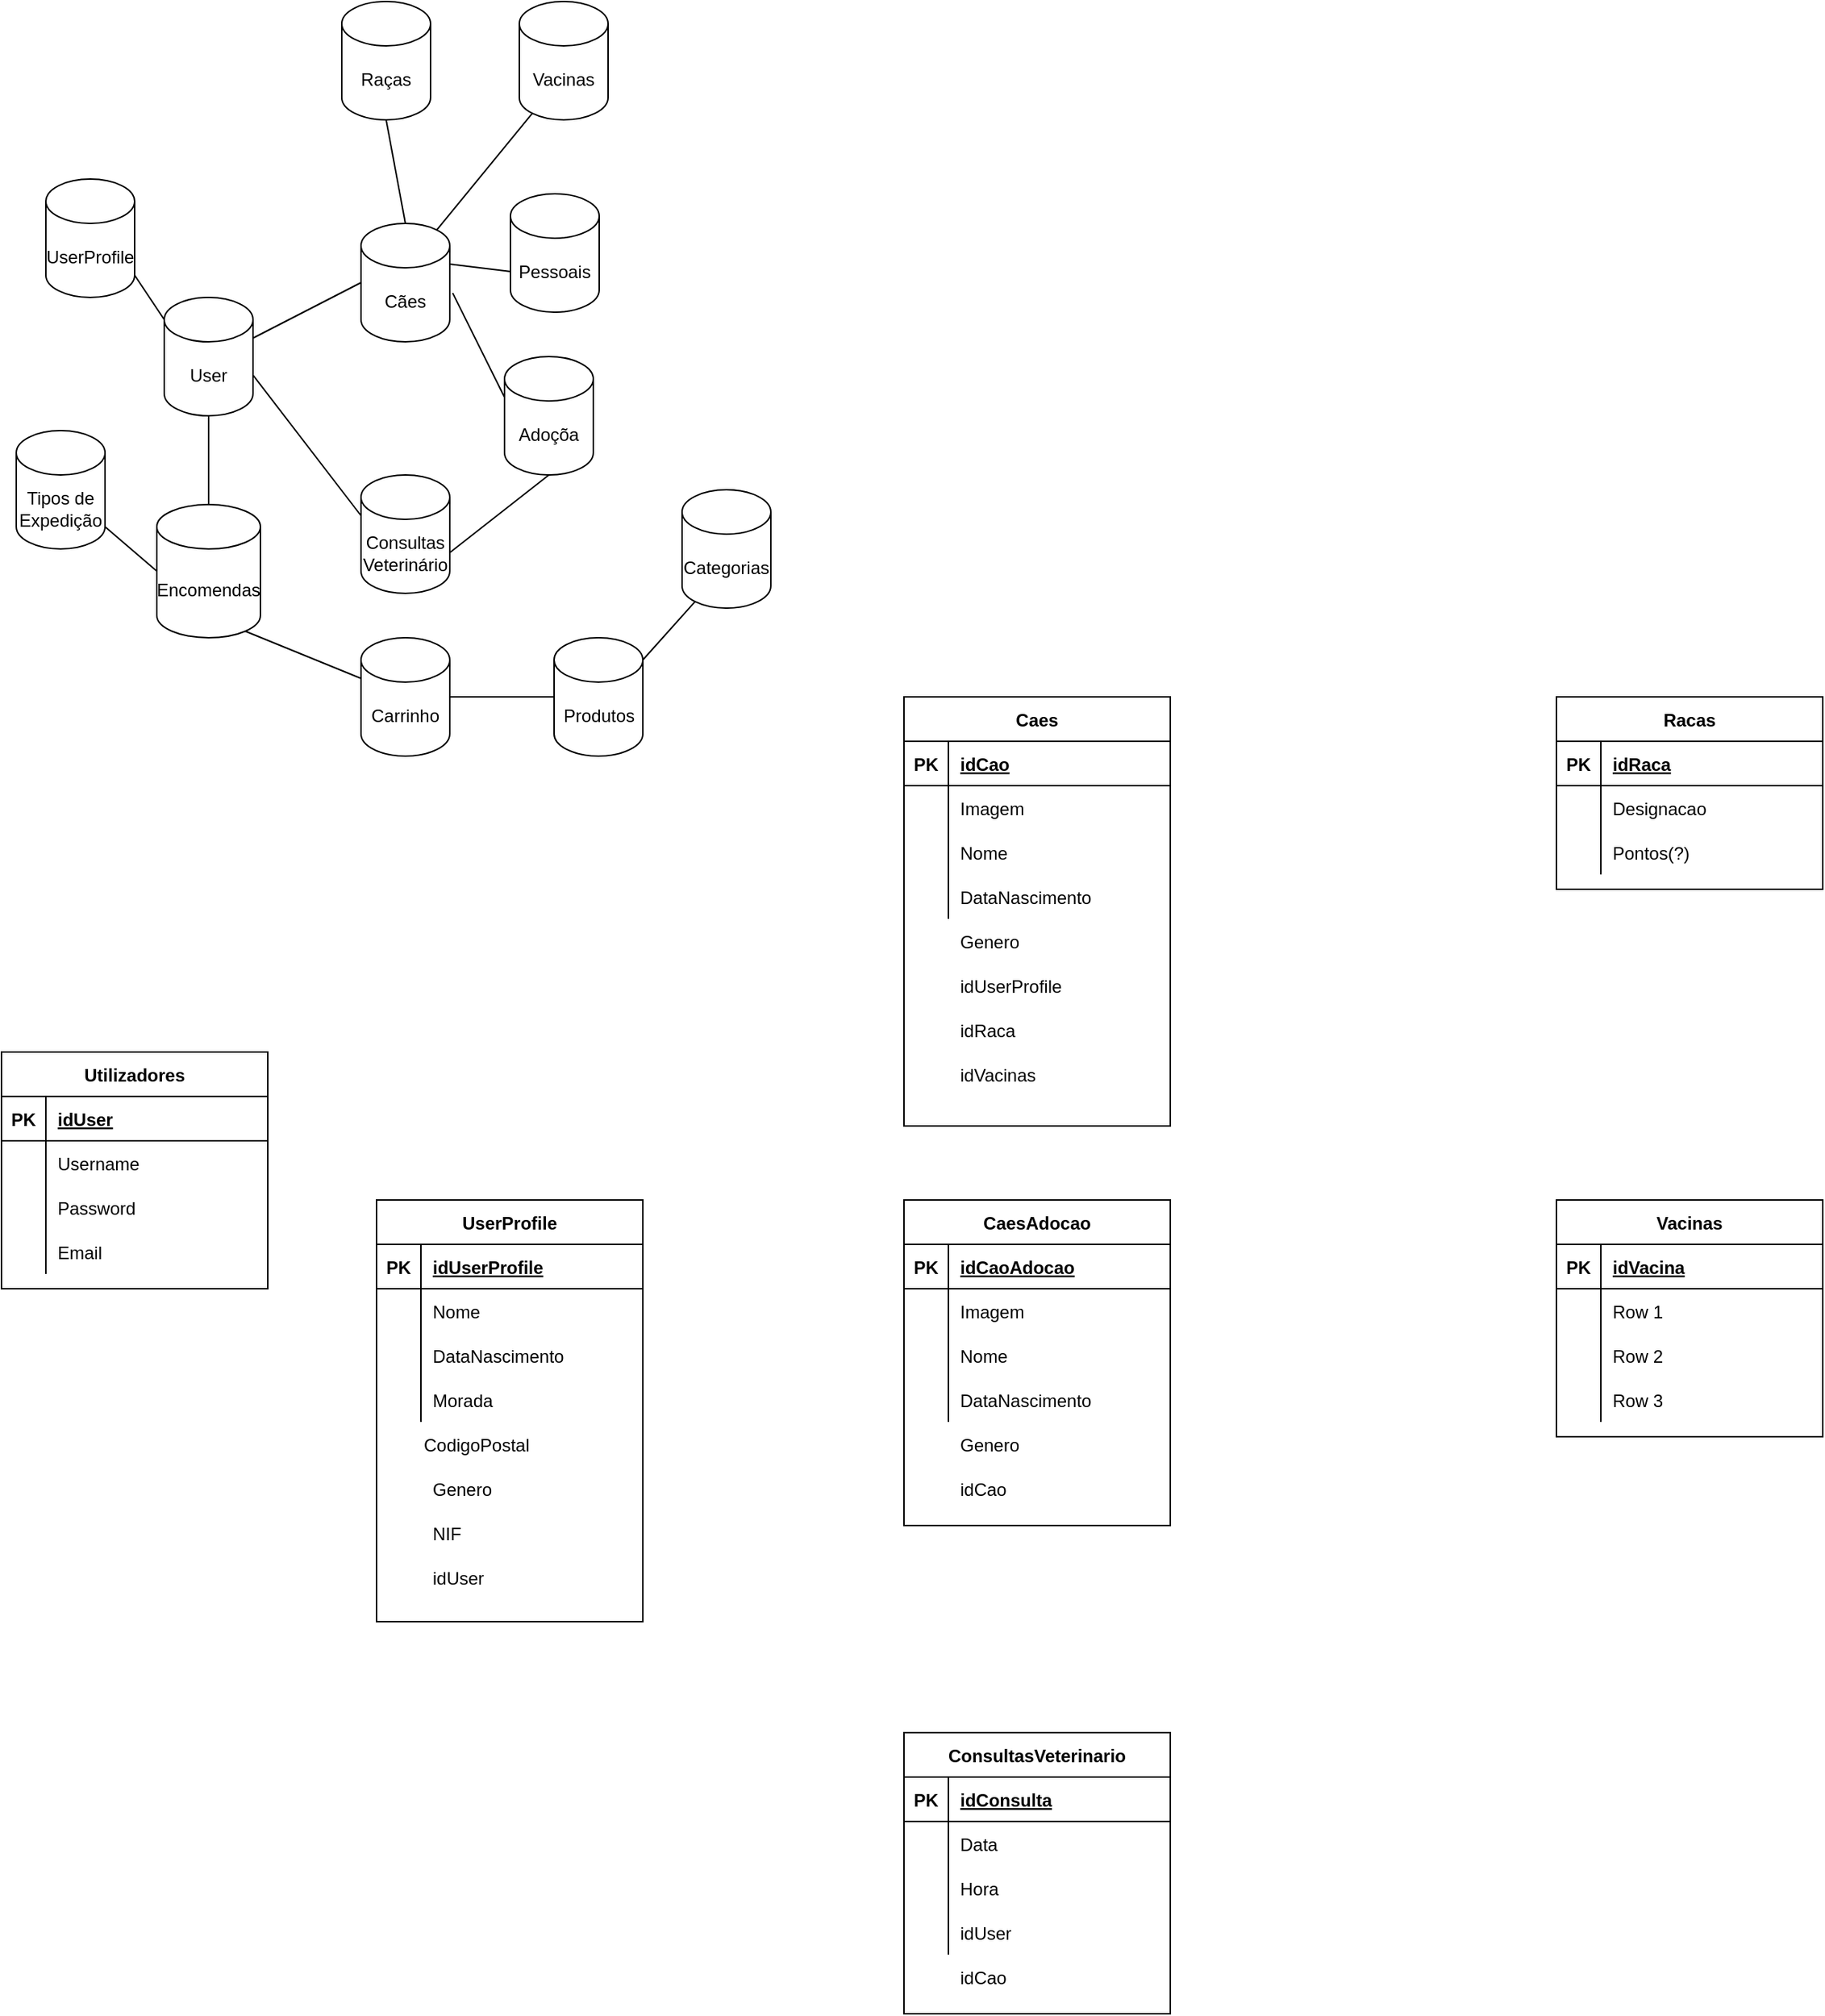 <mxfile version="20.3.7" type="device"><diagram id="5BMplioEMe0cgJ_dKB8U" name="Página-1"><mxGraphModel dx="1038" dy="1867" grid="1" gridSize="10" guides="1" tooltips="1" connect="1" arrows="1" fold="1" page="1" pageScale="1" pageWidth="827" pageHeight="1169" math="0" shadow="0"><root><mxCell id="0"/><mxCell id="1" parent="0"/><mxCell id="K6XvaOnURvjCloKT0Pre-1" value="User" style="shape=cylinder3;whiteSpace=wrap;html=1;boundedLbl=1;backgroundOutline=1;size=15;" parent="1" vertex="1"><mxGeometry x="120" y="120" width="60" height="80" as="geometry"/></mxCell><mxCell id="K6XvaOnURvjCloKT0Pre-2" value="UserProfile" style="shape=cylinder3;whiteSpace=wrap;html=1;boundedLbl=1;backgroundOutline=1;size=15;" parent="1" vertex="1"><mxGeometry x="40" y="40" width="60" height="80" as="geometry"/></mxCell><mxCell id="K6XvaOnURvjCloKT0Pre-3" value="Adoçõa" style="shape=cylinder3;whiteSpace=wrap;html=1;boundedLbl=1;backgroundOutline=1;size=15;" parent="1" vertex="1"><mxGeometry x="350" y="160" width="60" height="80" as="geometry"/></mxCell><mxCell id="K6XvaOnURvjCloKT0Pre-4" value="Pessoais" style="shape=cylinder3;whiteSpace=wrap;html=1;boundedLbl=1;backgroundOutline=1;size=15;" parent="1" vertex="1"><mxGeometry x="354" y="50" width="60" height="80" as="geometry"/></mxCell><mxCell id="K6XvaOnURvjCloKT0Pre-5" value="Raças" style="shape=cylinder3;whiteSpace=wrap;html=1;boundedLbl=1;backgroundOutline=1;size=15;" parent="1" vertex="1"><mxGeometry x="240" y="-80" width="60" height="80" as="geometry"/></mxCell><mxCell id="K6XvaOnURvjCloKT0Pre-7" value="Consultas&lt;br&gt;Veterinário" style="shape=cylinder3;whiteSpace=wrap;html=1;boundedLbl=1;backgroundOutline=1;size=15;" parent="1" vertex="1"><mxGeometry x="253" y="240" width="60" height="80" as="geometry"/></mxCell><mxCell id="K6XvaOnURvjCloKT0Pre-8" value="" style="endArrow=none;html=1;rounded=0;exitX=1;exitY=1;exitDx=0;exitDy=-15;exitPerimeter=0;entryX=0;entryY=0;entryDx=0;entryDy=15;entryPerimeter=0;" parent="1" source="K6XvaOnURvjCloKT0Pre-2" target="K6XvaOnURvjCloKT0Pre-1" edge="1"><mxGeometry width="50" height="50" relative="1" as="geometry"><mxPoint x="390" y="390" as="sourcePoint"/><mxPoint x="440" y="340" as="targetPoint"/></mxGeometry></mxCell><mxCell id="K6XvaOnURvjCloKT0Pre-11" value="" style="endArrow=none;html=1;rounded=0;exitX=1;exitY=0;exitDx=0;exitDy=52.5;exitPerimeter=0;entryX=0;entryY=0;entryDx=0;entryDy=27.5;entryPerimeter=0;" parent="1" source="K6XvaOnURvjCloKT0Pre-1" target="K6XvaOnURvjCloKT0Pre-7" edge="1"><mxGeometry width="50" height="50" relative="1" as="geometry"><mxPoint x="390" y="350" as="sourcePoint"/><mxPoint x="440" y="300" as="targetPoint"/></mxGeometry></mxCell><mxCell id="K6XvaOnURvjCloKT0Pre-13" value="" style="endArrow=none;html=1;rounded=0;exitX=0.5;exitY=1;exitDx=0;exitDy=0;exitPerimeter=0;entryX=1;entryY=0;entryDx=0;entryDy=52.5;entryPerimeter=0;" parent="1" source="K6XvaOnURvjCloKT0Pre-3" target="K6XvaOnURvjCloKT0Pre-7" edge="1"><mxGeometry width="50" height="50" relative="1" as="geometry"><mxPoint x="390" y="350" as="sourcePoint"/><mxPoint x="440" y="300" as="targetPoint"/></mxGeometry></mxCell><mxCell id="K6XvaOnURvjCloKT0Pre-16" value="Encomendas" style="shape=cylinder3;whiteSpace=wrap;html=1;boundedLbl=1;backgroundOutline=1;size=15;" parent="1" vertex="1"><mxGeometry x="115" y="260" width="70" height="90" as="geometry"/></mxCell><mxCell id="K6XvaOnURvjCloKT0Pre-17" value="Carrinho" style="shape=cylinder3;whiteSpace=wrap;html=1;boundedLbl=1;backgroundOutline=1;size=15;" parent="1" vertex="1"><mxGeometry x="253" y="350" width="60" height="80" as="geometry"/></mxCell><mxCell id="K6XvaOnURvjCloKT0Pre-18" value="Produtos" style="shape=cylinder3;whiteSpace=wrap;html=1;boundedLbl=1;backgroundOutline=1;size=15;" parent="1" vertex="1"><mxGeometry x="383.5" y="350" width="60" height="80" as="geometry"/></mxCell><mxCell id="K6XvaOnURvjCloKT0Pre-19" value="" style="endArrow=none;html=1;rounded=0;exitX=0.5;exitY=1;exitDx=0;exitDy=0;exitPerimeter=0;entryX=0.5;entryY=0;entryDx=0;entryDy=0;entryPerimeter=0;" parent="1" source="K6XvaOnURvjCloKT0Pre-1" target="K6XvaOnURvjCloKT0Pre-16" edge="1"><mxGeometry width="50" height="50" relative="1" as="geometry"><mxPoint x="490" y="360" as="sourcePoint"/><mxPoint x="540" y="310" as="targetPoint"/></mxGeometry></mxCell><mxCell id="K6XvaOnURvjCloKT0Pre-20" value="" style="endArrow=none;html=1;rounded=0;exitX=0.855;exitY=1;exitDx=0;exitDy=-4.35;exitPerimeter=0;entryX=0;entryY=0;entryDx=0;entryDy=27.5;entryPerimeter=0;" parent="1" source="K6XvaOnURvjCloKT0Pre-16" target="K6XvaOnURvjCloKT0Pre-17" edge="1"><mxGeometry width="50" height="50" relative="1" as="geometry"><mxPoint x="490" y="360" as="sourcePoint"/><mxPoint x="540" y="310" as="targetPoint"/></mxGeometry></mxCell><mxCell id="K6XvaOnURvjCloKT0Pre-21" value="" style="endArrow=none;html=1;rounded=0;exitX=1;exitY=0.5;exitDx=0;exitDy=0;exitPerimeter=0;entryX=0;entryY=0.5;entryDx=0;entryDy=0;entryPerimeter=0;" parent="1" source="K6XvaOnURvjCloKT0Pre-17" target="K6XvaOnURvjCloKT0Pre-18" edge="1"><mxGeometry width="50" height="50" relative="1" as="geometry"><mxPoint x="490" y="360" as="sourcePoint"/><mxPoint x="540" y="310" as="targetPoint"/></mxGeometry></mxCell><mxCell id="K6XvaOnURvjCloKT0Pre-22" value="Tipos de&lt;br&gt;Expedição" style="shape=cylinder3;whiteSpace=wrap;html=1;boundedLbl=1;backgroundOutline=1;size=15;" parent="1" vertex="1"><mxGeometry x="20" y="210" width="60" height="80" as="geometry"/></mxCell><mxCell id="K6XvaOnURvjCloKT0Pre-23" value="" style="endArrow=none;html=1;rounded=0;exitX=1;exitY=1;exitDx=0;exitDy=-15;exitPerimeter=0;entryX=0;entryY=0.5;entryDx=0;entryDy=0;entryPerimeter=0;" parent="1" source="K6XvaOnURvjCloKT0Pre-22" target="K6XvaOnURvjCloKT0Pre-16" edge="1"><mxGeometry width="50" height="50" relative="1" as="geometry"><mxPoint x="490" y="360" as="sourcePoint"/><mxPoint x="540" y="310" as="targetPoint"/></mxGeometry></mxCell><mxCell id="zclZ8LpWbTOnAwrAIg7P-1" value="Categorias" style="shape=cylinder3;whiteSpace=wrap;html=1;boundedLbl=1;backgroundOutline=1;size=15;" parent="1" vertex="1"><mxGeometry x="470" y="250" width="60" height="80" as="geometry"/></mxCell><mxCell id="zclZ8LpWbTOnAwrAIg7P-2" value="" style="endArrow=none;html=1;rounded=0;exitX=1;exitY=0;exitDx=0;exitDy=15;exitPerimeter=0;entryX=0.145;entryY=1;entryDx=0;entryDy=-4.35;entryPerimeter=0;" parent="1" source="K6XvaOnURvjCloKT0Pre-18" target="zclZ8LpWbTOnAwrAIg7P-1" edge="1"><mxGeometry width="50" height="50" relative="1" as="geometry"><mxPoint x="420" y="340" as="sourcePoint"/><mxPoint x="470" y="290" as="targetPoint"/></mxGeometry></mxCell><mxCell id="G6GBSRE_KKFiyqNFcEKE-1" value="Utilizadores" style="shape=table;startSize=30;container=1;collapsible=1;childLayout=tableLayout;fixedRows=1;rowLines=0;fontStyle=1;align=center;resizeLast=1;" parent="1" vertex="1"><mxGeometry x="10" y="630" width="180" height="160" as="geometry"/></mxCell><mxCell id="G6GBSRE_KKFiyqNFcEKE-2" value="" style="shape=tableRow;horizontal=0;startSize=0;swimlaneHead=0;swimlaneBody=0;fillColor=none;collapsible=0;dropTarget=0;points=[[0,0.5],[1,0.5]];portConstraint=eastwest;top=0;left=0;right=0;bottom=1;" parent="G6GBSRE_KKFiyqNFcEKE-1" vertex="1"><mxGeometry y="30" width="180" height="30" as="geometry"/></mxCell><mxCell id="G6GBSRE_KKFiyqNFcEKE-3" value="PK" style="shape=partialRectangle;connectable=0;fillColor=none;top=0;left=0;bottom=0;right=0;fontStyle=1;overflow=hidden;" parent="G6GBSRE_KKFiyqNFcEKE-2" vertex="1"><mxGeometry width="30" height="30" as="geometry"><mxRectangle width="30" height="30" as="alternateBounds"/></mxGeometry></mxCell><mxCell id="G6GBSRE_KKFiyqNFcEKE-4" value="idUser" style="shape=partialRectangle;connectable=0;fillColor=none;top=0;left=0;bottom=0;right=0;align=left;spacingLeft=6;fontStyle=5;overflow=hidden;" parent="G6GBSRE_KKFiyqNFcEKE-2" vertex="1"><mxGeometry x="30" width="150" height="30" as="geometry"><mxRectangle width="150" height="30" as="alternateBounds"/></mxGeometry></mxCell><mxCell id="G6GBSRE_KKFiyqNFcEKE-5" value="" style="shape=tableRow;horizontal=0;startSize=0;swimlaneHead=0;swimlaneBody=0;fillColor=none;collapsible=0;dropTarget=0;points=[[0,0.5],[1,0.5]];portConstraint=eastwest;top=0;left=0;right=0;bottom=0;" parent="G6GBSRE_KKFiyqNFcEKE-1" vertex="1"><mxGeometry y="60" width="180" height="30" as="geometry"/></mxCell><mxCell id="G6GBSRE_KKFiyqNFcEKE-6" value="" style="shape=partialRectangle;connectable=0;fillColor=none;top=0;left=0;bottom=0;right=0;editable=1;overflow=hidden;" parent="G6GBSRE_KKFiyqNFcEKE-5" vertex="1"><mxGeometry width="30" height="30" as="geometry"><mxRectangle width="30" height="30" as="alternateBounds"/></mxGeometry></mxCell><mxCell id="G6GBSRE_KKFiyqNFcEKE-7" value="Username" style="shape=partialRectangle;connectable=0;fillColor=none;top=0;left=0;bottom=0;right=0;align=left;spacingLeft=6;overflow=hidden;" parent="G6GBSRE_KKFiyqNFcEKE-5" vertex="1"><mxGeometry x="30" width="150" height="30" as="geometry"><mxRectangle width="150" height="30" as="alternateBounds"/></mxGeometry></mxCell><mxCell id="G6GBSRE_KKFiyqNFcEKE-8" value="" style="shape=tableRow;horizontal=0;startSize=0;swimlaneHead=0;swimlaneBody=0;fillColor=none;collapsible=0;dropTarget=0;points=[[0,0.5],[1,0.5]];portConstraint=eastwest;top=0;left=0;right=0;bottom=0;" parent="G6GBSRE_KKFiyqNFcEKE-1" vertex="1"><mxGeometry y="90" width="180" height="30" as="geometry"/></mxCell><mxCell id="G6GBSRE_KKFiyqNFcEKE-9" value="" style="shape=partialRectangle;connectable=0;fillColor=none;top=0;left=0;bottom=0;right=0;editable=1;overflow=hidden;" parent="G6GBSRE_KKFiyqNFcEKE-8" vertex="1"><mxGeometry width="30" height="30" as="geometry"><mxRectangle width="30" height="30" as="alternateBounds"/></mxGeometry></mxCell><mxCell id="G6GBSRE_KKFiyqNFcEKE-10" value="Password" style="shape=partialRectangle;connectable=0;fillColor=none;top=0;left=0;bottom=0;right=0;align=left;spacingLeft=6;overflow=hidden;" parent="G6GBSRE_KKFiyqNFcEKE-8" vertex="1"><mxGeometry x="30" width="150" height="30" as="geometry"><mxRectangle width="150" height="30" as="alternateBounds"/></mxGeometry></mxCell><mxCell id="G6GBSRE_KKFiyqNFcEKE-11" value="" style="shape=tableRow;horizontal=0;startSize=0;swimlaneHead=0;swimlaneBody=0;fillColor=none;collapsible=0;dropTarget=0;points=[[0,0.5],[1,0.5]];portConstraint=eastwest;top=0;left=0;right=0;bottom=0;" parent="G6GBSRE_KKFiyqNFcEKE-1" vertex="1"><mxGeometry y="120" width="180" height="30" as="geometry"/></mxCell><mxCell id="G6GBSRE_KKFiyqNFcEKE-12" value="" style="shape=partialRectangle;connectable=0;fillColor=none;top=0;left=0;bottom=0;right=0;editable=1;overflow=hidden;" parent="G6GBSRE_KKFiyqNFcEKE-11" vertex="1"><mxGeometry width="30" height="30" as="geometry"><mxRectangle width="30" height="30" as="alternateBounds"/></mxGeometry></mxCell><mxCell id="G6GBSRE_KKFiyqNFcEKE-13" value="Email" style="shape=partialRectangle;connectable=0;fillColor=none;top=0;left=0;bottom=0;right=0;align=left;spacingLeft=6;overflow=hidden;" parent="G6GBSRE_KKFiyqNFcEKE-11" vertex="1"><mxGeometry x="30" width="150" height="30" as="geometry"><mxRectangle width="150" height="30" as="alternateBounds"/></mxGeometry></mxCell><mxCell id="G6GBSRE_KKFiyqNFcEKE-14" value="UserProfile" style="shape=table;startSize=30;container=1;collapsible=1;childLayout=tableLayout;fixedRows=1;rowLines=0;fontStyle=1;align=center;resizeLast=1;strokeWidth=1;perimeterSpacing=0;" parent="1" vertex="1"><mxGeometry x="263.5" y="730" width="180" height="285" as="geometry"/></mxCell><mxCell id="G6GBSRE_KKFiyqNFcEKE-15" value="" style="shape=tableRow;horizontal=0;startSize=0;swimlaneHead=0;swimlaneBody=0;fillColor=none;collapsible=0;dropTarget=0;points=[[0,0.5],[1,0.5]];portConstraint=eastwest;top=0;left=0;right=0;bottom=1;" parent="G6GBSRE_KKFiyqNFcEKE-14" vertex="1"><mxGeometry y="30" width="180" height="30" as="geometry"/></mxCell><mxCell id="G6GBSRE_KKFiyqNFcEKE-16" value="PK" style="shape=partialRectangle;connectable=0;fillColor=none;top=0;left=0;bottom=0;right=0;fontStyle=1;overflow=hidden;" parent="G6GBSRE_KKFiyqNFcEKE-15" vertex="1"><mxGeometry width="30" height="30" as="geometry"><mxRectangle width="30" height="30" as="alternateBounds"/></mxGeometry></mxCell><mxCell id="G6GBSRE_KKFiyqNFcEKE-17" value="idUserProfile" style="shape=partialRectangle;connectable=0;fillColor=none;top=0;left=0;bottom=0;right=0;align=left;spacingLeft=6;fontStyle=5;overflow=hidden;" parent="G6GBSRE_KKFiyqNFcEKE-15" vertex="1"><mxGeometry x="30" width="150" height="30" as="geometry"><mxRectangle width="150" height="30" as="alternateBounds"/></mxGeometry></mxCell><mxCell id="G6GBSRE_KKFiyqNFcEKE-18" value="" style="shape=tableRow;horizontal=0;startSize=0;swimlaneHead=0;swimlaneBody=0;fillColor=none;collapsible=0;dropTarget=0;points=[[0,0.5],[1,0.5]];portConstraint=eastwest;top=0;left=0;right=0;bottom=0;" parent="G6GBSRE_KKFiyqNFcEKE-14" vertex="1"><mxGeometry y="60" width="180" height="30" as="geometry"/></mxCell><mxCell id="G6GBSRE_KKFiyqNFcEKE-19" value="" style="shape=partialRectangle;connectable=0;fillColor=none;top=0;left=0;bottom=0;right=0;editable=1;overflow=hidden;" parent="G6GBSRE_KKFiyqNFcEKE-18" vertex="1"><mxGeometry width="30" height="30" as="geometry"><mxRectangle width="30" height="30" as="alternateBounds"/></mxGeometry></mxCell><mxCell id="G6GBSRE_KKFiyqNFcEKE-20" value="Nome" style="shape=partialRectangle;connectable=0;fillColor=none;top=0;left=0;bottom=0;right=0;align=left;spacingLeft=6;overflow=hidden;" parent="G6GBSRE_KKFiyqNFcEKE-18" vertex="1"><mxGeometry x="30" width="150" height="30" as="geometry"><mxRectangle width="150" height="30" as="alternateBounds"/></mxGeometry></mxCell><mxCell id="G6GBSRE_KKFiyqNFcEKE-21" value="" style="shape=tableRow;horizontal=0;startSize=0;swimlaneHead=0;swimlaneBody=0;fillColor=none;collapsible=0;dropTarget=0;points=[[0,0.5],[1,0.5]];portConstraint=eastwest;top=0;left=0;right=0;bottom=0;" parent="G6GBSRE_KKFiyqNFcEKE-14" vertex="1"><mxGeometry y="90" width="180" height="30" as="geometry"/></mxCell><mxCell id="G6GBSRE_KKFiyqNFcEKE-22" value="" style="shape=partialRectangle;connectable=0;fillColor=none;top=0;left=0;bottom=0;right=0;editable=1;overflow=hidden;" parent="G6GBSRE_KKFiyqNFcEKE-21" vertex="1"><mxGeometry width="30" height="30" as="geometry"><mxRectangle width="30" height="30" as="alternateBounds"/></mxGeometry></mxCell><mxCell id="G6GBSRE_KKFiyqNFcEKE-23" value="DataNascimento" style="shape=partialRectangle;connectable=0;fillColor=none;top=0;left=0;bottom=0;right=0;align=left;spacingLeft=6;overflow=hidden;" parent="G6GBSRE_KKFiyqNFcEKE-21" vertex="1"><mxGeometry x="30" width="150" height="30" as="geometry"><mxRectangle width="150" height="30" as="alternateBounds"/></mxGeometry></mxCell><mxCell id="G6GBSRE_KKFiyqNFcEKE-24" value="" style="shape=tableRow;horizontal=0;startSize=0;swimlaneHead=0;swimlaneBody=0;fillColor=none;collapsible=0;dropTarget=0;points=[[0,0.5],[1,0.5]];portConstraint=eastwest;top=0;left=0;right=0;bottom=0;" parent="G6GBSRE_KKFiyqNFcEKE-14" vertex="1"><mxGeometry y="120" width="180" height="30" as="geometry"/></mxCell><mxCell id="G6GBSRE_KKFiyqNFcEKE-25" value="" style="shape=partialRectangle;connectable=0;fillColor=none;top=0;left=0;bottom=0;right=0;editable=1;overflow=hidden;" parent="G6GBSRE_KKFiyqNFcEKE-24" vertex="1"><mxGeometry width="30" height="30" as="geometry"><mxRectangle width="30" height="30" as="alternateBounds"/></mxGeometry></mxCell><mxCell id="G6GBSRE_KKFiyqNFcEKE-26" value="Morada" style="shape=partialRectangle;connectable=0;fillColor=none;top=0;left=0;bottom=0;right=0;align=left;spacingLeft=6;overflow=hidden;" parent="G6GBSRE_KKFiyqNFcEKE-24" vertex="1"><mxGeometry x="30" width="150" height="30" as="geometry"><mxRectangle width="150" height="30" as="alternateBounds"/></mxGeometry></mxCell><mxCell id="G6GBSRE_KKFiyqNFcEKE-27" value="" style="shape=tableRow;horizontal=0;startSize=0;swimlaneHead=0;swimlaneBody=0;fillColor=none;collapsible=0;dropTarget=0;points=[[0,0.5],[1,0.5]];portConstraint=eastwest;top=0;left=0;right=0;bottom=0;" parent="1" vertex="1"><mxGeometry x="263.5" y="880" width="180" height="30" as="geometry"/></mxCell><mxCell id="G6GBSRE_KKFiyqNFcEKE-28" value="" style="shape=partialRectangle;connectable=0;fillColor=none;top=0;left=0;bottom=0;right=0;editable=1;overflow=hidden;" parent="G6GBSRE_KKFiyqNFcEKE-27" vertex="1"><mxGeometry width="30" height="30" as="geometry"><mxRectangle width="30" height="30" as="alternateBounds"/></mxGeometry></mxCell><mxCell id="G6GBSRE_KKFiyqNFcEKE-29" value="CodigoPostal" style="shape=partialRectangle;connectable=0;fillColor=none;top=0;left=0;bottom=0;right=0;align=left;spacingLeft=6;overflow=hidden;" parent="G6GBSRE_KKFiyqNFcEKE-27" vertex="1"><mxGeometry x="24" width="150" height="30" as="geometry"><mxRectangle width="150" height="30" as="alternateBounds"/></mxGeometry></mxCell><mxCell id="G6GBSRE_KKFiyqNFcEKE-30" value="" style="shape=tableRow;horizontal=0;startSize=0;swimlaneHead=0;swimlaneBody=0;fillColor=none;collapsible=0;dropTarget=0;points=[[0,0.5],[1,0.5]];portConstraint=eastwest;top=0;left=0;right=0;bottom=0;" parent="1" vertex="1"><mxGeometry x="263.5" y="910" width="180" height="30" as="geometry"/></mxCell><mxCell id="G6GBSRE_KKFiyqNFcEKE-31" value="" style="shape=partialRectangle;connectable=0;fillColor=none;top=0;left=0;bottom=0;right=0;editable=1;overflow=hidden;" parent="G6GBSRE_KKFiyqNFcEKE-30" vertex="1"><mxGeometry width="30" height="30" as="geometry"><mxRectangle width="30" height="30" as="alternateBounds"/></mxGeometry></mxCell><mxCell id="G6GBSRE_KKFiyqNFcEKE-32" value="Genero" style="shape=partialRectangle;connectable=0;fillColor=none;top=0;left=0;bottom=0;right=0;align=left;spacingLeft=6;overflow=hidden;" parent="G6GBSRE_KKFiyqNFcEKE-30" vertex="1"><mxGeometry x="30" width="150" height="30" as="geometry"><mxRectangle width="150" height="30" as="alternateBounds"/></mxGeometry></mxCell><mxCell id="G6GBSRE_KKFiyqNFcEKE-33" value="" style="shape=tableRow;horizontal=0;startSize=0;swimlaneHead=0;swimlaneBody=0;fillColor=none;collapsible=0;dropTarget=0;points=[[0,0.5],[1,0.5]];portConstraint=eastwest;top=0;left=0;right=0;bottom=0;" parent="1" vertex="1"><mxGeometry x="263.5" y="940" width="180" height="30" as="geometry"/></mxCell><mxCell id="G6GBSRE_KKFiyqNFcEKE-34" value="" style="shape=partialRectangle;connectable=0;fillColor=none;top=0;left=0;bottom=0;right=0;editable=1;overflow=hidden;" parent="G6GBSRE_KKFiyqNFcEKE-33" vertex="1"><mxGeometry width="30" height="30" as="geometry"><mxRectangle width="30" height="30" as="alternateBounds"/></mxGeometry></mxCell><mxCell id="G6GBSRE_KKFiyqNFcEKE-35" value="NIF" style="shape=partialRectangle;connectable=0;fillColor=none;top=0;left=0;bottom=0;right=0;align=left;spacingLeft=6;overflow=hidden;" parent="G6GBSRE_KKFiyqNFcEKE-33" vertex="1"><mxGeometry x="30" width="150" height="30" as="geometry"><mxRectangle width="150" height="30" as="alternateBounds"/></mxGeometry></mxCell><mxCell id="G6GBSRE_KKFiyqNFcEKE-36" value="" style="shape=tableRow;horizontal=0;startSize=0;swimlaneHead=0;swimlaneBody=0;fillColor=none;collapsible=0;dropTarget=0;points=[[0,0.5],[1,0.5]];portConstraint=eastwest;top=0;left=0;right=0;bottom=0;" parent="1" vertex="1"><mxGeometry x="263.5" y="970" width="180" height="30" as="geometry"/></mxCell><mxCell id="G6GBSRE_KKFiyqNFcEKE-37" value="" style="shape=partialRectangle;connectable=0;fillColor=none;top=0;left=0;bottom=0;right=0;editable=1;overflow=hidden;" parent="G6GBSRE_KKFiyqNFcEKE-36" vertex="1"><mxGeometry width="30" height="30" as="geometry"><mxRectangle width="30" height="30" as="alternateBounds"/></mxGeometry></mxCell><mxCell id="G6GBSRE_KKFiyqNFcEKE-38" value="idUser" style="shape=partialRectangle;connectable=0;fillColor=none;top=0;left=0;bottom=0;right=0;align=left;spacingLeft=6;overflow=hidden;" parent="G6GBSRE_KKFiyqNFcEKE-36" vertex="1"><mxGeometry x="30" width="150" height="30" as="geometry"><mxRectangle width="150" height="30" as="alternateBounds"/></mxGeometry></mxCell><mxCell id="G6GBSRE_KKFiyqNFcEKE-43" value="Caes" style="shape=table;startSize=30;container=1;collapsible=1;childLayout=tableLayout;fixedRows=1;rowLines=0;fontStyle=1;align=center;resizeLast=1;strokeWidth=1;" parent="1" vertex="1"><mxGeometry x="620" y="390" width="180" height="290" as="geometry"/></mxCell><mxCell id="G6GBSRE_KKFiyqNFcEKE-44" value="" style="shape=tableRow;horizontal=0;startSize=0;swimlaneHead=0;swimlaneBody=0;fillColor=none;collapsible=0;dropTarget=0;points=[[0,0.5],[1,0.5]];portConstraint=eastwest;top=0;left=0;right=0;bottom=1;strokeWidth=1;" parent="G6GBSRE_KKFiyqNFcEKE-43" vertex="1"><mxGeometry y="30" width="180" height="30" as="geometry"/></mxCell><mxCell id="G6GBSRE_KKFiyqNFcEKE-45" value="PK" style="shape=partialRectangle;connectable=0;fillColor=none;top=0;left=0;bottom=0;right=0;fontStyle=1;overflow=hidden;strokeWidth=1;" parent="G6GBSRE_KKFiyqNFcEKE-44" vertex="1"><mxGeometry width="30" height="30" as="geometry"><mxRectangle width="30" height="30" as="alternateBounds"/></mxGeometry></mxCell><mxCell id="G6GBSRE_KKFiyqNFcEKE-46" value="idCao" style="shape=partialRectangle;connectable=0;fillColor=none;top=0;left=0;bottom=0;right=0;align=left;spacingLeft=6;fontStyle=5;overflow=hidden;strokeWidth=1;" parent="G6GBSRE_KKFiyqNFcEKE-44" vertex="1"><mxGeometry x="30" width="150" height="30" as="geometry"><mxRectangle width="150" height="30" as="alternateBounds"/></mxGeometry></mxCell><mxCell id="G6GBSRE_KKFiyqNFcEKE-53" value="" style="shape=tableRow;horizontal=0;startSize=0;swimlaneHead=0;swimlaneBody=0;fillColor=none;collapsible=0;dropTarget=0;points=[[0,0.5],[1,0.5]];portConstraint=eastwest;top=0;left=0;right=0;bottom=0;strokeWidth=1;" parent="G6GBSRE_KKFiyqNFcEKE-43" vertex="1"><mxGeometry y="60" width="180" height="30" as="geometry"/></mxCell><mxCell id="G6GBSRE_KKFiyqNFcEKE-54" value="" style="shape=partialRectangle;connectable=0;fillColor=none;top=0;left=0;bottom=0;right=0;editable=1;overflow=hidden;strokeWidth=1;" parent="G6GBSRE_KKFiyqNFcEKE-53" vertex="1"><mxGeometry width="30" height="30" as="geometry"><mxRectangle width="30" height="30" as="alternateBounds"/></mxGeometry></mxCell><mxCell id="G6GBSRE_KKFiyqNFcEKE-55" value="Imagem" style="shape=partialRectangle;connectable=0;fillColor=none;top=0;left=0;bottom=0;right=0;align=left;spacingLeft=6;overflow=hidden;strokeWidth=1;" parent="G6GBSRE_KKFiyqNFcEKE-53" vertex="1"><mxGeometry x="30" width="150" height="30" as="geometry"><mxRectangle width="150" height="30" as="alternateBounds"/></mxGeometry></mxCell><mxCell id="G6GBSRE_KKFiyqNFcEKE-50" value="" style="shape=tableRow;horizontal=0;startSize=0;swimlaneHead=0;swimlaneBody=0;fillColor=none;collapsible=0;dropTarget=0;points=[[0,0.5],[1,0.5]];portConstraint=eastwest;top=0;left=0;right=0;bottom=0;strokeWidth=1;" parent="G6GBSRE_KKFiyqNFcEKE-43" vertex="1"><mxGeometry y="90" width="180" height="30" as="geometry"/></mxCell><mxCell id="G6GBSRE_KKFiyqNFcEKE-51" value="" style="shape=partialRectangle;connectable=0;fillColor=none;top=0;left=0;bottom=0;right=0;editable=1;overflow=hidden;strokeWidth=1;" parent="G6GBSRE_KKFiyqNFcEKE-50" vertex="1"><mxGeometry width="30" height="30" as="geometry"><mxRectangle width="30" height="30" as="alternateBounds"/></mxGeometry></mxCell><mxCell id="G6GBSRE_KKFiyqNFcEKE-52" value="Nome" style="shape=partialRectangle;connectable=0;fillColor=none;top=0;left=0;bottom=0;right=0;align=left;spacingLeft=6;overflow=hidden;strokeWidth=1;" parent="G6GBSRE_KKFiyqNFcEKE-50" vertex="1"><mxGeometry x="30" width="150" height="30" as="geometry"><mxRectangle width="150" height="30" as="alternateBounds"/></mxGeometry></mxCell><mxCell id="G6GBSRE_KKFiyqNFcEKE-47" value="" style="shape=tableRow;horizontal=0;startSize=0;swimlaneHead=0;swimlaneBody=0;fillColor=none;collapsible=0;dropTarget=0;points=[[0,0.5],[1,0.5]];portConstraint=eastwest;top=0;left=0;right=0;bottom=0;strokeWidth=1;" parent="G6GBSRE_KKFiyqNFcEKE-43" vertex="1"><mxGeometry y="120" width="180" height="30" as="geometry"/></mxCell><mxCell id="G6GBSRE_KKFiyqNFcEKE-48" value="" style="shape=partialRectangle;connectable=0;fillColor=none;top=0;left=0;bottom=0;right=0;editable=1;overflow=hidden;strokeWidth=1;" parent="G6GBSRE_KKFiyqNFcEKE-47" vertex="1"><mxGeometry width="30" height="30" as="geometry"><mxRectangle width="30" height="30" as="alternateBounds"/></mxGeometry></mxCell><mxCell id="G6GBSRE_KKFiyqNFcEKE-49" value="DataNascimento" style="shape=partialRectangle;connectable=0;fillColor=none;top=0;left=0;bottom=0;right=0;align=left;spacingLeft=6;overflow=hidden;strokeWidth=1;" parent="G6GBSRE_KKFiyqNFcEKE-47" vertex="1"><mxGeometry x="30" width="150" height="30" as="geometry"><mxRectangle width="150" height="30" as="alternateBounds"/></mxGeometry></mxCell><mxCell id="G6GBSRE_KKFiyqNFcEKE-56" value="" style="shape=tableRow;horizontal=0;startSize=0;swimlaneHead=0;swimlaneBody=0;fillColor=none;collapsible=0;dropTarget=0;points=[[0,0.5],[1,0.5]];portConstraint=eastwest;top=0;left=0;right=0;bottom=0;strokeWidth=1;" parent="1" vertex="1"><mxGeometry x="620" y="540" width="180" height="30" as="geometry"/></mxCell><mxCell id="G6GBSRE_KKFiyqNFcEKE-57" value="" style="shape=partialRectangle;connectable=0;fillColor=none;top=0;left=0;bottom=0;right=0;editable=1;overflow=hidden;strokeWidth=1;" parent="G6GBSRE_KKFiyqNFcEKE-56" vertex="1"><mxGeometry width="30" height="30" as="geometry"><mxRectangle width="30" height="30" as="alternateBounds"/></mxGeometry></mxCell><mxCell id="G6GBSRE_KKFiyqNFcEKE-59" value="" style="shape=tableRow;horizontal=0;startSize=0;swimlaneHead=0;swimlaneBody=0;fillColor=none;collapsible=0;dropTarget=0;points=[[0,0.5],[1,0.5]];portConstraint=eastwest;top=0;left=0;right=0;bottom=0;strokeWidth=1;" parent="1" vertex="1"><mxGeometry x="610" y="750" width="180" height="30" as="geometry"/></mxCell><mxCell id="G6GBSRE_KKFiyqNFcEKE-60" value="" style="shape=partialRectangle;connectable=0;fillColor=none;top=0;left=0;bottom=0;right=0;editable=1;overflow=hidden;strokeWidth=1;" parent="G6GBSRE_KKFiyqNFcEKE-59" vertex="1"><mxGeometry width="30" height="30" as="geometry"><mxRectangle width="30" height="30" as="alternateBounds"/></mxGeometry></mxCell><mxCell id="G6GBSRE_KKFiyqNFcEKE-58" value="idRaca" style="shape=partialRectangle;connectable=0;fillColor=none;top=0;left=0;bottom=0;right=0;align=left;spacingLeft=6;overflow=hidden;strokeWidth=1;" parent="1" vertex="1"><mxGeometry x="650" y="600" width="150" height="30" as="geometry"><mxRectangle width="150" height="30" as="alternateBounds"/></mxGeometry></mxCell><mxCell id="G6GBSRE_KKFiyqNFcEKE-61" value="idUserProfile" style="shape=partialRectangle;connectable=0;fillColor=none;top=0;left=0;bottom=0;right=0;align=left;spacingLeft=6;overflow=hidden;strokeWidth=1;" parent="1" vertex="1"><mxGeometry x="650" y="570" width="150" height="30" as="geometry"><mxRectangle width="150" height="30" as="alternateBounds"/></mxGeometry></mxCell><mxCell id="G6GBSRE_KKFiyqNFcEKE-62" value="" style="shape=tableRow;horizontal=0;startSize=0;swimlaneHead=0;swimlaneBody=0;fillColor=none;collapsible=0;dropTarget=0;points=[[0,0.5],[1,0.5]];portConstraint=eastwest;top=0;left=0;right=0;bottom=0;strokeWidth=1;" parent="1" vertex="1"><mxGeometry x="620" y="600" width="180" height="30" as="geometry"/></mxCell><mxCell id="G6GBSRE_KKFiyqNFcEKE-63" value="" style="shape=partialRectangle;connectable=0;fillColor=none;top=0;left=0;bottom=0;right=0;editable=1;overflow=hidden;strokeWidth=1;" parent="G6GBSRE_KKFiyqNFcEKE-62" vertex="1"><mxGeometry width="30" height="30" as="geometry"><mxRectangle width="30" height="30" as="alternateBounds"/></mxGeometry></mxCell><mxCell id="G6GBSRE_KKFiyqNFcEKE-64" value="idVacinas" style="shape=partialRectangle;connectable=0;fillColor=none;top=0;left=0;bottom=0;right=0;align=left;spacingLeft=6;overflow=hidden;strokeWidth=1;" parent="G6GBSRE_KKFiyqNFcEKE-62" vertex="1"><mxGeometry x="30" y="30" width="150" height="30" as="geometry"><mxRectangle width="150" height="30" as="alternateBounds"/></mxGeometry></mxCell><mxCell id="G6GBSRE_KKFiyqNFcEKE-65" value="Vacinas" style="shape=cylinder3;whiteSpace=wrap;html=1;boundedLbl=1;backgroundOutline=1;size=15;" parent="1" vertex="1"><mxGeometry x="360" y="-80" width="60" height="80" as="geometry"/></mxCell><mxCell id="G6GBSRE_KKFiyqNFcEKE-68" value="CaesAdocao" style="shape=table;startSize=30;container=1;collapsible=1;childLayout=tableLayout;fixedRows=1;rowLines=0;fontStyle=1;align=center;resizeLast=1;strokeWidth=1;" parent="1" vertex="1"><mxGeometry x="620" y="730" width="180" height="220" as="geometry"/></mxCell><mxCell id="G6GBSRE_KKFiyqNFcEKE-69" value="" style="shape=tableRow;horizontal=0;startSize=0;swimlaneHead=0;swimlaneBody=0;fillColor=none;collapsible=0;dropTarget=0;points=[[0,0.5],[1,0.5]];portConstraint=eastwest;top=0;left=0;right=0;bottom=1;strokeWidth=1;" parent="G6GBSRE_KKFiyqNFcEKE-68" vertex="1"><mxGeometry y="30" width="180" height="30" as="geometry"/></mxCell><mxCell id="G6GBSRE_KKFiyqNFcEKE-70" value="PK" style="shape=partialRectangle;connectable=0;fillColor=none;top=0;left=0;bottom=0;right=0;fontStyle=1;overflow=hidden;strokeWidth=1;" parent="G6GBSRE_KKFiyqNFcEKE-69" vertex="1"><mxGeometry width="30" height="30" as="geometry"><mxRectangle width="30" height="30" as="alternateBounds"/></mxGeometry></mxCell><mxCell id="G6GBSRE_KKFiyqNFcEKE-71" value="idCaoAdocao" style="shape=partialRectangle;connectable=0;fillColor=none;top=0;left=0;bottom=0;right=0;align=left;spacingLeft=6;fontStyle=5;overflow=hidden;strokeWidth=1;" parent="G6GBSRE_KKFiyqNFcEKE-69" vertex="1"><mxGeometry x="30" width="150" height="30" as="geometry"><mxRectangle width="150" height="30" as="alternateBounds"/></mxGeometry></mxCell><mxCell id="G6GBSRE_KKFiyqNFcEKE-72" value="" style="shape=tableRow;horizontal=0;startSize=0;swimlaneHead=0;swimlaneBody=0;fillColor=none;collapsible=0;dropTarget=0;points=[[0,0.5],[1,0.5]];portConstraint=eastwest;top=0;left=0;right=0;bottom=0;strokeWidth=1;" parent="G6GBSRE_KKFiyqNFcEKE-68" vertex="1"><mxGeometry y="60" width="180" height="30" as="geometry"/></mxCell><mxCell id="G6GBSRE_KKFiyqNFcEKE-73" value="" style="shape=partialRectangle;connectable=0;fillColor=none;top=0;left=0;bottom=0;right=0;editable=1;overflow=hidden;strokeWidth=1;" parent="G6GBSRE_KKFiyqNFcEKE-72" vertex="1"><mxGeometry width="30" height="30" as="geometry"><mxRectangle width="30" height="30" as="alternateBounds"/></mxGeometry></mxCell><mxCell id="G6GBSRE_KKFiyqNFcEKE-74" value="Imagem" style="shape=partialRectangle;connectable=0;fillColor=none;top=0;left=0;bottom=0;right=0;align=left;spacingLeft=6;overflow=hidden;strokeWidth=1;" parent="G6GBSRE_KKFiyqNFcEKE-72" vertex="1"><mxGeometry x="30" width="150" height="30" as="geometry"><mxRectangle width="150" height="30" as="alternateBounds"/></mxGeometry></mxCell><mxCell id="G6GBSRE_KKFiyqNFcEKE-75" value="" style="shape=tableRow;horizontal=0;startSize=0;swimlaneHead=0;swimlaneBody=0;fillColor=none;collapsible=0;dropTarget=0;points=[[0,0.5],[1,0.5]];portConstraint=eastwest;top=0;left=0;right=0;bottom=0;strokeWidth=1;" parent="G6GBSRE_KKFiyqNFcEKE-68" vertex="1"><mxGeometry y="90" width="180" height="30" as="geometry"/></mxCell><mxCell id="G6GBSRE_KKFiyqNFcEKE-76" value="" style="shape=partialRectangle;connectable=0;fillColor=none;top=0;left=0;bottom=0;right=0;editable=1;overflow=hidden;strokeWidth=1;" parent="G6GBSRE_KKFiyqNFcEKE-75" vertex="1"><mxGeometry width="30" height="30" as="geometry"><mxRectangle width="30" height="30" as="alternateBounds"/></mxGeometry></mxCell><mxCell id="G6GBSRE_KKFiyqNFcEKE-77" value="Nome" style="shape=partialRectangle;connectable=0;fillColor=none;top=0;left=0;bottom=0;right=0;align=left;spacingLeft=6;overflow=hidden;strokeWidth=1;" parent="G6GBSRE_KKFiyqNFcEKE-75" vertex="1"><mxGeometry x="30" width="150" height="30" as="geometry"><mxRectangle width="150" height="30" as="alternateBounds"/></mxGeometry></mxCell><mxCell id="G6GBSRE_KKFiyqNFcEKE-78" value="" style="shape=tableRow;horizontal=0;startSize=0;swimlaneHead=0;swimlaneBody=0;fillColor=none;collapsible=0;dropTarget=0;points=[[0,0.5],[1,0.5]];portConstraint=eastwest;top=0;left=0;right=0;bottom=0;strokeWidth=1;" parent="G6GBSRE_KKFiyqNFcEKE-68" vertex="1"><mxGeometry y="120" width="180" height="30" as="geometry"/></mxCell><mxCell id="G6GBSRE_KKFiyqNFcEKE-79" value="" style="shape=partialRectangle;connectable=0;fillColor=none;top=0;left=0;bottom=0;right=0;editable=1;overflow=hidden;strokeWidth=1;" parent="G6GBSRE_KKFiyqNFcEKE-78" vertex="1"><mxGeometry width="30" height="30" as="geometry"><mxRectangle width="30" height="30" as="alternateBounds"/></mxGeometry></mxCell><mxCell id="G6GBSRE_KKFiyqNFcEKE-80" value="DataNascimento" style="shape=partialRectangle;connectable=0;fillColor=none;top=0;left=0;bottom=0;right=0;align=left;spacingLeft=6;overflow=hidden;strokeWidth=1;" parent="G6GBSRE_KKFiyqNFcEKE-78" vertex="1"><mxGeometry x="30" width="150" height="30" as="geometry"><mxRectangle width="150" height="30" as="alternateBounds"/></mxGeometry></mxCell><mxCell id="G6GBSRE_KKFiyqNFcEKE-81" value="idCao" style="shape=partialRectangle;connectable=0;fillColor=none;top=0;left=0;bottom=0;right=0;align=left;spacingLeft=6;overflow=hidden;strokeWidth=1;" parent="1" vertex="1"><mxGeometry x="650" y="910" width="150" height="30" as="geometry"><mxRectangle width="150" height="30" as="alternateBounds"/></mxGeometry></mxCell><mxCell id="G6GBSRE_KKFiyqNFcEKE-84" value="Genero" style="shape=partialRectangle;connectable=0;fillColor=none;top=0;left=0;bottom=0;right=0;align=left;spacingLeft=6;overflow=hidden;strokeWidth=1;" parent="1" vertex="1"><mxGeometry x="650" y="540" width="150" height="30" as="geometry"><mxRectangle width="150" height="30" as="alternateBounds"/></mxGeometry></mxCell><mxCell id="G6GBSRE_KKFiyqNFcEKE-85" value="Genero" style="shape=partialRectangle;connectable=0;fillColor=none;top=0;left=0;bottom=0;right=0;align=left;spacingLeft=6;overflow=hidden;strokeWidth=1;" parent="1" vertex="1"><mxGeometry x="650" y="880" width="150" height="30" as="geometry"><mxRectangle width="150" height="30" as="alternateBounds"/></mxGeometry></mxCell><mxCell id="G6GBSRE_KKFiyqNFcEKE-86" value="ConsultasVeterinario" style="shape=table;startSize=30;container=1;collapsible=1;childLayout=tableLayout;fixedRows=1;rowLines=0;fontStyle=1;align=center;resizeLast=1;strokeWidth=1;" parent="1" vertex="1"><mxGeometry x="620" y="1090" width="180" height="190" as="geometry"/></mxCell><mxCell id="G6GBSRE_KKFiyqNFcEKE-87" value="" style="shape=tableRow;horizontal=0;startSize=0;swimlaneHead=0;swimlaneBody=0;fillColor=none;collapsible=0;dropTarget=0;points=[[0,0.5],[1,0.5]];portConstraint=eastwest;top=0;left=0;right=0;bottom=1;strokeWidth=1;" parent="G6GBSRE_KKFiyqNFcEKE-86" vertex="1"><mxGeometry y="30" width="180" height="30" as="geometry"/></mxCell><mxCell id="G6GBSRE_KKFiyqNFcEKE-88" value="PK" style="shape=partialRectangle;connectable=0;fillColor=none;top=0;left=0;bottom=0;right=0;fontStyle=1;overflow=hidden;strokeWidth=1;" parent="G6GBSRE_KKFiyqNFcEKE-87" vertex="1"><mxGeometry width="30" height="30" as="geometry"><mxRectangle width="30" height="30" as="alternateBounds"/></mxGeometry></mxCell><mxCell id="G6GBSRE_KKFiyqNFcEKE-89" value="idConsulta" style="shape=partialRectangle;connectable=0;fillColor=none;top=0;left=0;bottom=0;right=0;align=left;spacingLeft=6;fontStyle=5;overflow=hidden;strokeWidth=1;" parent="G6GBSRE_KKFiyqNFcEKE-87" vertex="1"><mxGeometry x="30" width="150" height="30" as="geometry"><mxRectangle width="150" height="30" as="alternateBounds"/></mxGeometry></mxCell><mxCell id="G6GBSRE_KKFiyqNFcEKE-90" value="" style="shape=tableRow;horizontal=0;startSize=0;swimlaneHead=0;swimlaneBody=0;fillColor=none;collapsible=0;dropTarget=0;points=[[0,0.5],[1,0.5]];portConstraint=eastwest;top=0;left=0;right=0;bottom=0;strokeWidth=1;" parent="G6GBSRE_KKFiyqNFcEKE-86" vertex="1"><mxGeometry y="60" width="180" height="30" as="geometry"/></mxCell><mxCell id="G6GBSRE_KKFiyqNFcEKE-91" value="" style="shape=partialRectangle;connectable=0;fillColor=none;top=0;left=0;bottom=0;right=0;editable=1;overflow=hidden;strokeWidth=1;" parent="G6GBSRE_KKFiyqNFcEKE-90" vertex="1"><mxGeometry width="30" height="30" as="geometry"><mxRectangle width="30" height="30" as="alternateBounds"/></mxGeometry></mxCell><mxCell id="G6GBSRE_KKFiyqNFcEKE-92" value="Data" style="shape=partialRectangle;connectable=0;fillColor=none;top=0;left=0;bottom=0;right=0;align=left;spacingLeft=6;overflow=hidden;strokeWidth=1;" parent="G6GBSRE_KKFiyqNFcEKE-90" vertex="1"><mxGeometry x="30" width="150" height="30" as="geometry"><mxRectangle width="150" height="30" as="alternateBounds"/></mxGeometry></mxCell><mxCell id="G6GBSRE_KKFiyqNFcEKE-93" value="" style="shape=tableRow;horizontal=0;startSize=0;swimlaneHead=0;swimlaneBody=0;fillColor=none;collapsible=0;dropTarget=0;points=[[0,0.5],[1,0.5]];portConstraint=eastwest;top=0;left=0;right=0;bottom=0;strokeWidth=1;" parent="G6GBSRE_KKFiyqNFcEKE-86" vertex="1"><mxGeometry y="90" width="180" height="30" as="geometry"/></mxCell><mxCell id="G6GBSRE_KKFiyqNFcEKE-94" value="" style="shape=partialRectangle;connectable=0;fillColor=none;top=0;left=0;bottom=0;right=0;editable=1;overflow=hidden;strokeWidth=1;" parent="G6GBSRE_KKFiyqNFcEKE-93" vertex="1"><mxGeometry width="30" height="30" as="geometry"><mxRectangle width="30" height="30" as="alternateBounds"/></mxGeometry></mxCell><mxCell id="G6GBSRE_KKFiyqNFcEKE-95" value="Hora" style="shape=partialRectangle;connectable=0;fillColor=none;top=0;left=0;bottom=0;right=0;align=left;spacingLeft=6;overflow=hidden;strokeWidth=1;" parent="G6GBSRE_KKFiyqNFcEKE-93" vertex="1"><mxGeometry x="30" width="150" height="30" as="geometry"><mxRectangle width="150" height="30" as="alternateBounds"/></mxGeometry></mxCell><mxCell id="G6GBSRE_KKFiyqNFcEKE-96" value="" style="shape=tableRow;horizontal=0;startSize=0;swimlaneHead=0;swimlaneBody=0;fillColor=none;collapsible=0;dropTarget=0;points=[[0,0.5],[1,0.5]];portConstraint=eastwest;top=0;left=0;right=0;bottom=0;strokeWidth=1;" parent="G6GBSRE_KKFiyqNFcEKE-86" vertex="1"><mxGeometry y="120" width="180" height="30" as="geometry"/></mxCell><mxCell id="G6GBSRE_KKFiyqNFcEKE-97" value="" style="shape=partialRectangle;connectable=0;fillColor=none;top=0;left=0;bottom=0;right=0;editable=1;overflow=hidden;strokeWidth=1;" parent="G6GBSRE_KKFiyqNFcEKE-96" vertex="1"><mxGeometry width="30" height="30" as="geometry"><mxRectangle width="30" height="30" as="alternateBounds"/></mxGeometry></mxCell><mxCell id="G6GBSRE_KKFiyqNFcEKE-98" value="idUser" style="shape=partialRectangle;connectable=0;fillColor=none;top=0;left=0;bottom=0;right=0;align=left;spacingLeft=6;overflow=hidden;strokeWidth=1;" parent="G6GBSRE_KKFiyqNFcEKE-96" vertex="1"><mxGeometry x="30" width="150" height="30" as="geometry"><mxRectangle width="150" height="30" as="alternateBounds"/></mxGeometry></mxCell><mxCell id="G6GBSRE_KKFiyqNFcEKE-99" value="" style="shape=tableRow;horizontal=0;startSize=0;swimlaneHead=0;swimlaneBody=0;fillColor=none;collapsible=0;dropTarget=0;points=[[0,0.5],[1,0.5]];portConstraint=eastwest;top=0;left=0;right=0;bottom=0;strokeWidth=1;" parent="1" vertex="1"><mxGeometry x="620" y="1240" width="180" height="30" as="geometry"/></mxCell><mxCell id="G6GBSRE_KKFiyqNFcEKE-100" value="" style="shape=partialRectangle;connectable=0;fillColor=none;top=0;left=0;bottom=0;right=0;editable=1;overflow=hidden;strokeWidth=1;" parent="G6GBSRE_KKFiyqNFcEKE-99" vertex="1"><mxGeometry width="30" height="30" as="geometry"><mxRectangle width="30" height="30" as="alternateBounds"/></mxGeometry></mxCell><mxCell id="G6GBSRE_KKFiyqNFcEKE-101" value="idCao" style="shape=partialRectangle;connectable=0;fillColor=none;top=0;left=0;bottom=0;right=0;align=left;spacingLeft=6;overflow=hidden;strokeWidth=1;" parent="G6GBSRE_KKFiyqNFcEKE-99" vertex="1"><mxGeometry x="30" width="150" height="30" as="geometry"><mxRectangle width="150" height="30" as="alternateBounds"/></mxGeometry></mxCell><mxCell id="G6GBSRE_KKFiyqNFcEKE-102" value="Racas" style="shape=table;startSize=30;container=1;collapsible=1;childLayout=tableLayout;fixedRows=1;rowLines=0;fontStyle=1;align=center;resizeLast=1;strokeWidth=1;" parent="1" vertex="1"><mxGeometry x="1061" y="390" width="180" height="130" as="geometry"/></mxCell><mxCell id="G6GBSRE_KKFiyqNFcEKE-103" value="" style="shape=tableRow;horizontal=0;startSize=0;swimlaneHead=0;swimlaneBody=0;fillColor=none;collapsible=0;dropTarget=0;points=[[0,0.5],[1,0.5]];portConstraint=eastwest;top=0;left=0;right=0;bottom=1;strokeWidth=1;" parent="G6GBSRE_KKFiyqNFcEKE-102" vertex="1"><mxGeometry y="30" width="180" height="30" as="geometry"/></mxCell><mxCell id="G6GBSRE_KKFiyqNFcEKE-104" value="PK" style="shape=partialRectangle;connectable=0;fillColor=none;top=0;left=0;bottom=0;right=0;fontStyle=1;overflow=hidden;strokeWidth=1;" parent="G6GBSRE_KKFiyqNFcEKE-103" vertex="1"><mxGeometry width="30" height="30" as="geometry"><mxRectangle width="30" height="30" as="alternateBounds"/></mxGeometry></mxCell><mxCell id="G6GBSRE_KKFiyqNFcEKE-105" value="idRaca" style="shape=partialRectangle;connectable=0;fillColor=none;top=0;left=0;bottom=0;right=0;align=left;spacingLeft=6;fontStyle=5;overflow=hidden;strokeWidth=1;" parent="G6GBSRE_KKFiyqNFcEKE-103" vertex="1"><mxGeometry x="30" width="150" height="30" as="geometry"><mxRectangle width="150" height="30" as="alternateBounds"/></mxGeometry></mxCell><mxCell id="G6GBSRE_KKFiyqNFcEKE-106" value="" style="shape=tableRow;horizontal=0;startSize=0;swimlaneHead=0;swimlaneBody=0;fillColor=none;collapsible=0;dropTarget=0;points=[[0,0.5],[1,0.5]];portConstraint=eastwest;top=0;left=0;right=0;bottom=0;strokeWidth=1;" parent="G6GBSRE_KKFiyqNFcEKE-102" vertex="1"><mxGeometry y="60" width="180" height="30" as="geometry"/></mxCell><mxCell id="G6GBSRE_KKFiyqNFcEKE-107" value="" style="shape=partialRectangle;connectable=0;fillColor=none;top=0;left=0;bottom=0;right=0;editable=1;overflow=hidden;strokeWidth=1;" parent="G6GBSRE_KKFiyqNFcEKE-106" vertex="1"><mxGeometry width="30" height="30" as="geometry"><mxRectangle width="30" height="30" as="alternateBounds"/></mxGeometry></mxCell><mxCell id="G6GBSRE_KKFiyqNFcEKE-108" value="Designacao" style="shape=partialRectangle;connectable=0;fillColor=none;top=0;left=0;bottom=0;right=0;align=left;spacingLeft=6;overflow=hidden;strokeWidth=1;" parent="G6GBSRE_KKFiyqNFcEKE-106" vertex="1"><mxGeometry x="30" width="150" height="30" as="geometry"><mxRectangle width="150" height="30" as="alternateBounds"/></mxGeometry></mxCell><mxCell id="G6GBSRE_KKFiyqNFcEKE-109" value="" style="shape=tableRow;horizontal=0;startSize=0;swimlaneHead=0;swimlaneBody=0;fillColor=none;collapsible=0;dropTarget=0;points=[[0,0.5],[1,0.5]];portConstraint=eastwest;top=0;left=0;right=0;bottom=0;strokeWidth=1;" parent="G6GBSRE_KKFiyqNFcEKE-102" vertex="1"><mxGeometry y="90" width="180" height="30" as="geometry"/></mxCell><mxCell id="G6GBSRE_KKFiyqNFcEKE-110" value="" style="shape=partialRectangle;connectable=0;fillColor=none;top=0;left=0;bottom=0;right=0;editable=1;overflow=hidden;strokeWidth=1;" parent="G6GBSRE_KKFiyqNFcEKE-109" vertex="1"><mxGeometry width="30" height="30" as="geometry"><mxRectangle width="30" height="30" as="alternateBounds"/></mxGeometry></mxCell><mxCell id="G6GBSRE_KKFiyqNFcEKE-111" value="Pontos(?)" style="shape=partialRectangle;connectable=0;fillColor=none;top=0;left=0;bottom=0;right=0;align=left;spacingLeft=6;overflow=hidden;strokeWidth=1;" parent="G6GBSRE_KKFiyqNFcEKE-109" vertex="1"><mxGeometry x="30" width="150" height="30" as="geometry"><mxRectangle width="150" height="30" as="alternateBounds"/></mxGeometry></mxCell><mxCell id="G6GBSRE_KKFiyqNFcEKE-119" value="Vacinas" style="shape=table;startSize=30;container=1;collapsible=1;childLayout=tableLayout;fixedRows=1;rowLines=0;fontStyle=1;align=center;resizeLast=1;strokeWidth=1;" parent="1" vertex="1"><mxGeometry x="1061" y="730" width="180" height="160" as="geometry"/></mxCell><mxCell id="G6GBSRE_KKFiyqNFcEKE-120" value="" style="shape=tableRow;horizontal=0;startSize=0;swimlaneHead=0;swimlaneBody=0;fillColor=none;collapsible=0;dropTarget=0;points=[[0,0.5],[1,0.5]];portConstraint=eastwest;top=0;left=0;right=0;bottom=1;strokeWidth=1;" parent="G6GBSRE_KKFiyqNFcEKE-119" vertex="1"><mxGeometry y="30" width="180" height="30" as="geometry"/></mxCell><mxCell id="G6GBSRE_KKFiyqNFcEKE-121" value="PK" style="shape=partialRectangle;connectable=0;fillColor=none;top=0;left=0;bottom=0;right=0;fontStyle=1;overflow=hidden;strokeWidth=1;" parent="G6GBSRE_KKFiyqNFcEKE-120" vertex="1"><mxGeometry width="30" height="30" as="geometry"><mxRectangle width="30" height="30" as="alternateBounds"/></mxGeometry></mxCell><mxCell id="G6GBSRE_KKFiyqNFcEKE-122" value="idVacina" style="shape=partialRectangle;connectable=0;fillColor=none;top=0;left=0;bottom=0;right=0;align=left;spacingLeft=6;fontStyle=5;overflow=hidden;strokeWidth=1;" parent="G6GBSRE_KKFiyqNFcEKE-120" vertex="1"><mxGeometry x="30" width="150" height="30" as="geometry"><mxRectangle width="150" height="30" as="alternateBounds"/></mxGeometry></mxCell><mxCell id="G6GBSRE_KKFiyqNFcEKE-123" value="" style="shape=tableRow;horizontal=0;startSize=0;swimlaneHead=0;swimlaneBody=0;fillColor=none;collapsible=0;dropTarget=0;points=[[0,0.5],[1,0.5]];portConstraint=eastwest;top=0;left=0;right=0;bottom=0;strokeWidth=1;" parent="G6GBSRE_KKFiyqNFcEKE-119" vertex="1"><mxGeometry y="60" width="180" height="30" as="geometry"/></mxCell><mxCell id="G6GBSRE_KKFiyqNFcEKE-124" value="" style="shape=partialRectangle;connectable=0;fillColor=none;top=0;left=0;bottom=0;right=0;editable=1;overflow=hidden;strokeWidth=1;" parent="G6GBSRE_KKFiyqNFcEKE-123" vertex="1"><mxGeometry width="30" height="30" as="geometry"><mxRectangle width="30" height="30" as="alternateBounds"/></mxGeometry></mxCell><mxCell id="G6GBSRE_KKFiyqNFcEKE-125" value="Row 1" style="shape=partialRectangle;connectable=0;fillColor=none;top=0;left=0;bottom=0;right=0;align=left;spacingLeft=6;overflow=hidden;strokeWidth=1;" parent="G6GBSRE_KKFiyqNFcEKE-123" vertex="1"><mxGeometry x="30" width="150" height="30" as="geometry"><mxRectangle width="150" height="30" as="alternateBounds"/></mxGeometry></mxCell><mxCell id="G6GBSRE_KKFiyqNFcEKE-126" value="" style="shape=tableRow;horizontal=0;startSize=0;swimlaneHead=0;swimlaneBody=0;fillColor=none;collapsible=0;dropTarget=0;points=[[0,0.5],[1,0.5]];portConstraint=eastwest;top=0;left=0;right=0;bottom=0;strokeWidth=1;" parent="G6GBSRE_KKFiyqNFcEKE-119" vertex="1"><mxGeometry y="90" width="180" height="30" as="geometry"/></mxCell><mxCell id="G6GBSRE_KKFiyqNFcEKE-127" value="" style="shape=partialRectangle;connectable=0;fillColor=none;top=0;left=0;bottom=0;right=0;editable=1;overflow=hidden;strokeWidth=1;" parent="G6GBSRE_KKFiyqNFcEKE-126" vertex="1"><mxGeometry width="30" height="30" as="geometry"><mxRectangle width="30" height="30" as="alternateBounds"/></mxGeometry></mxCell><mxCell id="G6GBSRE_KKFiyqNFcEKE-128" value="Row 2" style="shape=partialRectangle;connectable=0;fillColor=none;top=0;left=0;bottom=0;right=0;align=left;spacingLeft=6;overflow=hidden;strokeWidth=1;" parent="G6GBSRE_KKFiyqNFcEKE-126" vertex="1"><mxGeometry x="30" width="150" height="30" as="geometry"><mxRectangle width="150" height="30" as="alternateBounds"/></mxGeometry></mxCell><mxCell id="G6GBSRE_KKFiyqNFcEKE-129" value="" style="shape=tableRow;horizontal=0;startSize=0;swimlaneHead=0;swimlaneBody=0;fillColor=none;collapsible=0;dropTarget=0;points=[[0,0.5],[1,0.5]];portConstraint=eastwest;top=0;left=0;right=0;bottom=0;strokeWidth=1;" parent="G6GBSRE_KKFiyqNFcEKE-119" vertex="1"><mxGeometry y="120" width="180" height="30" as="geometry"/></mxCell><mxCell id="G6GBSRE_KKFiyqNFcEKE-130" value="" style="shape=partialRectangle;connectable=0;fillColor=none;top=0;left=0;bottom=0;right=0;editable=1;overflow=hidden;strokeWidth=1;" parent="G6GBSRE_KKFiyqNFcEKE-129" vertex="1"><mxGeometry width="30" height="30" as="geometry"><mxRectangle width="30" height="30" as="alternateBounds"/></mxGeometry></mxCell><mxCell id="G6GBSRE_KKFiyqNFcEKE-131" value="Row 3" style="shape=partialRectangle;connectable=0;fillColor=none;top=0;left=0;bottom=0;right=0;align=left;spacingLeft=6;overflow=hidden;strokeWidth=1;" parent="G6GBSRE_KKFiyqNFcEKE-129" vertex="1"><mxGeometry x="30" width="150" height="30" as="geometry"><mxRectangle width="150" height="30" as="alternateBounds"/></mxGeometry></mxCell><mxCell id="tt7LROLm3-iyyOlk5EEP-1" value="Cães" style="shape=cylinder3;whiteSpace=wrap;html=1;boundedLbl=1;backgroundOutline=1;size=15;" vertex="1" parent="1"><mxGeometry x="253" y="70" width="60" height="80" as="geometry"/></mxCell><mxCell id="tt7LROLm3-iyyOlk5EEP-2" value="" style="endArrow=none;html=1;rounded=0;exitX=1;exitY=0;exitDx=0;exitDy=27.5;exitPerimeter=0;entryX=0;entryY=0.5;entryDx=0;entryDy=0;entryPerimeter=0;" edge="1" parent="1" source="K6XvaOnURvjCloKT0Pre-1" target="tt7LROLm3-iyyOlk5EEP-1"><mxGeometry width="50" height="50" relative="1" as="geometry"><mxPoint x="700" y="210" as="sourcePoint"/><mxPoint x="750" y="160" as="targetPoint"/></mxGeometry></mxCell><mxCell id="tt7LROLm3-iyyOlk5EEP-3" value="" style="endArrow=none;html=1;rounded=0;exitX=1;exitY=0;exitDx=0;exitDy=27.5;exitPerimeter=0;entryX=0;entryY=0;entryDx=0;entryDy=52.5;entryPerimeter=0;" edge="1" parent="1" source="tt7LROLm3-iyyOlk5EEP-1" target="K6XvaOnURvjCloKT0Pre-4"><mxGeometry width="50" height="50" relative="1" as="geometry"><mxPoint x="510" y="260" as="sourcePoint"/><mxPoint x="560" y="210" as="targetPoint"/></mxGeometry></mxCell><mxCell id="tt7LROLm3-iyyOlk5EEP-4" value="" style="endArrow=none;html=1;rounded=0;exitX=1.033;exitY=0.588;exitDx=0;exitDy=0;exitPerimeter=0;entryX=0;entryY=0;entryDx=0;entryDy=27.5;entryPerimeter=0;" edge="1" parent="1" source="tt7LROLm3-iyyOlk5EEP-1" target="K6XvaOnURvjCloKT0Pre-3"><mxGeometry width="50" height="50" relative="1" as="geometry"><mxPoint x="510" y="260" as="sourcePoint"/><mxPoint x="560" y="210" as="targetPoint"/></mxGeometry></mxCell><mxCell id="tt7LROLm3-iyyOlk5EEP-5" value="" style="endArrow=none;html=1;rounded=0;exitX=0.5;exitY=0;exitDx=0;exitDy=0;exitPerimeter=0;entryX=0.5;entryY=1;entryDx=0;entryDy=0;entryPerimeter=0;" edge="1" parent="1" source="tt7LROLm3-iyyOlk5EEP-1" target="K6XvaOnURvjCloKT0Pre-5"><mxGeometry width="50" height="50" relative="1" as="geometry"><mxPoint x="430" y="220" as="sourcePoint"/><mxPoint x="480" y="170" as="targetPoint"/></mxGeometry></mxCell><mxCell id="tt7LROLm3-iyyOlk5EEP-6" value="" style="endArrow=none;html=1;rounded=0;exitX=0.855;exitY=0;exitDx=0;exitDy=4.35;exitPerimeter=0;entryX=0.145;entryY=1;entryDx=0;entryDy=-4.35;entryPerimeter=0;" edge="1" parent="1" source="tt7LROLm3-iyyOlk5EEP-1" target="G6GBSRE_KKFiyqNFcEKE-65"><mxGeometry width="50" height="50" relative="1" as="geometry"><mxPoint x="430" y="220" as="sourcePoint"/><mxPoint x="480" y="170" as="targetPoint"/></mxGeometry></mxCell></root></mxGraphModel></diagram></mxfile>